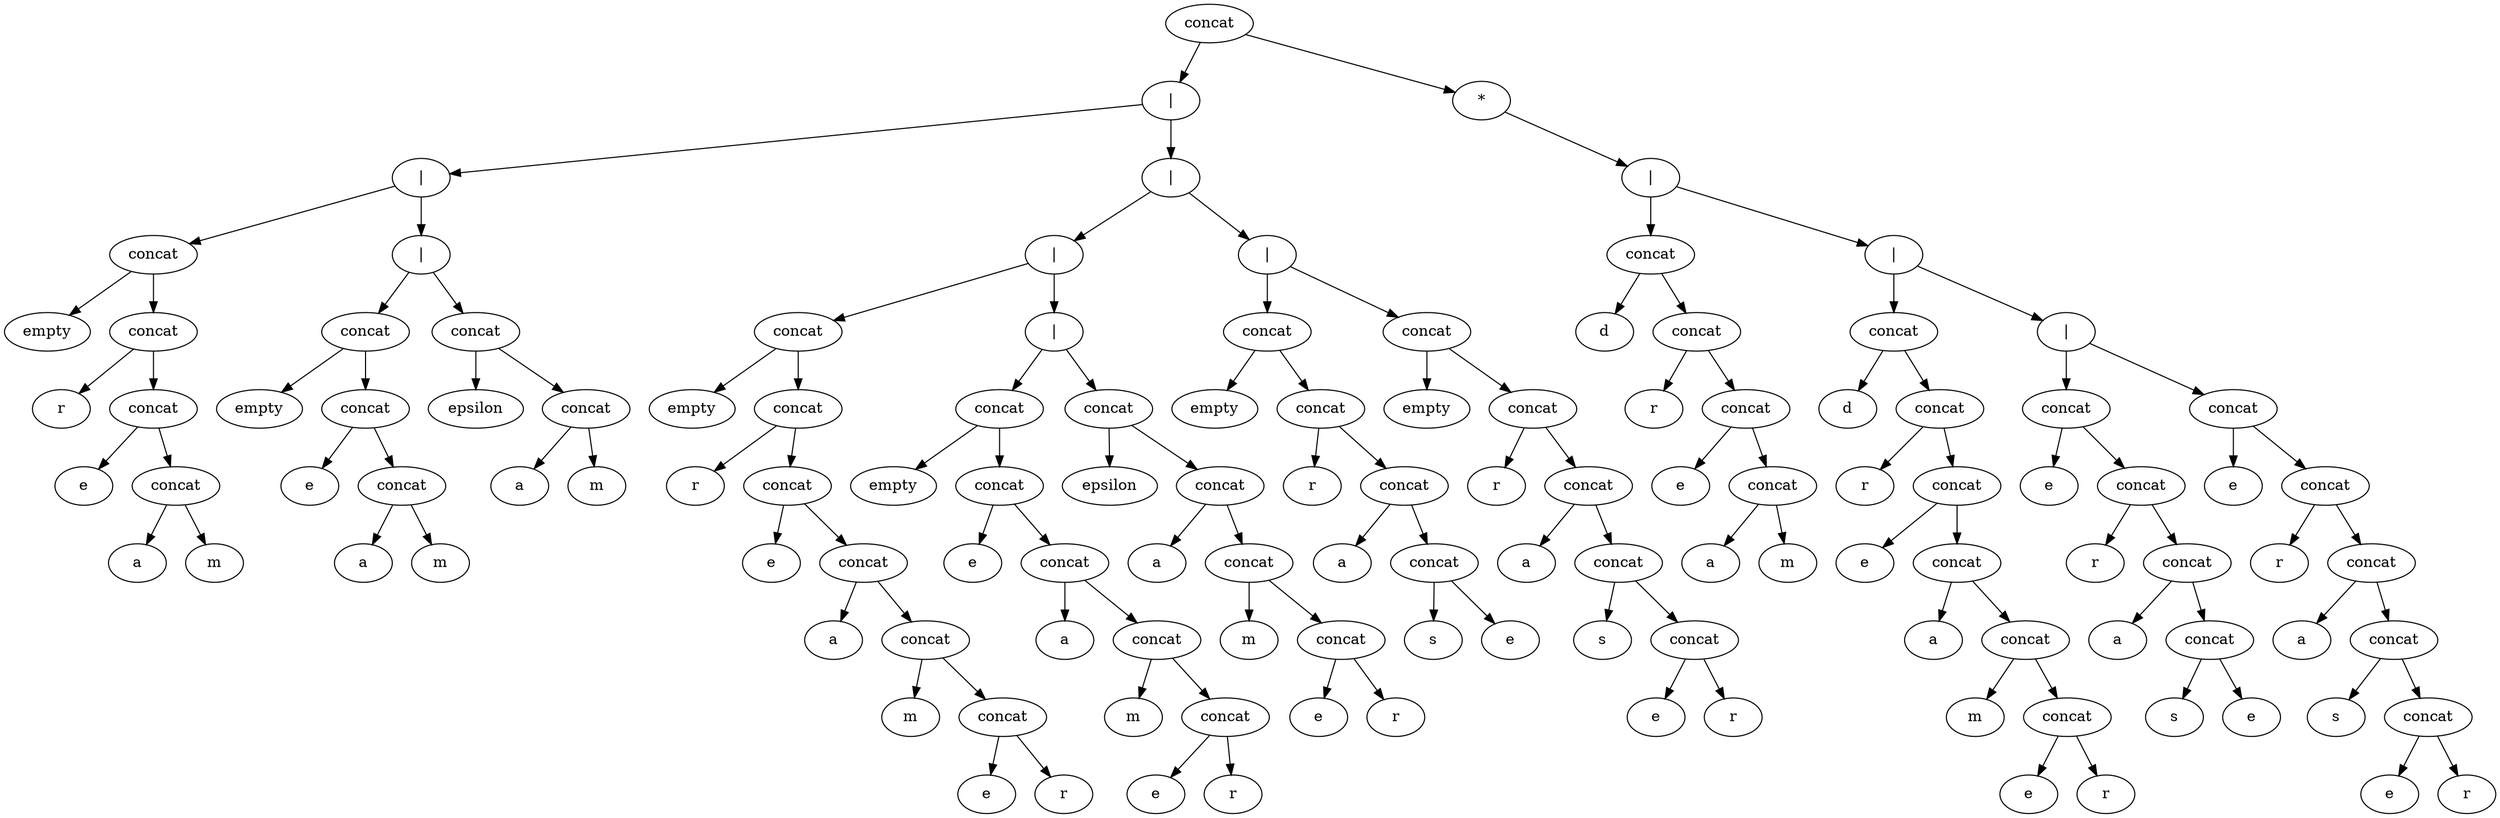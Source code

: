 digraph G {
  drrhkdqrhkboppehgcbsdoxycspkom [label="concat"];
  drrhkdqrhkboppehgcbsdoxycspkom -> wxwinplxambrmwbkojqcdjvcmhatyj;
  wxwinplxambrmwbkojqcdjvcmhatyj [label="|"];
  wxwinplxambrmwbkojqcdjvcmhatyj -> zdytcevuimbjomlwlkezdueekyxaqw;
  zdytcevuimbjomlwlkezdueekyxaqw [label="|"];
  zdytcevuimbjomlwlkezdueekyxaqw -> tvndvzqbepmzrkgghnsdsvarbfooue;
  tvndvzqbepmzrkgghnsdsvarbfooue [label="concat"];
  tvndvzqbepmzrkgghnsdsvarbfooue -> frwrnzavnymicbhsahkarrwvvhrqtr;
  frwrnzavnymicbhsahkarrwvvhrqtr [label="empty"];
  tvndvzqbepmzrkgghnsdsvarbfooue -> xulvcngurqgeimfibyamxjbavrqsnb;
  xulvcngurqgeimfibyamxjbavrqsnb [label="concat"];
  xulvcngurqgeimfibyamxjbavrqsnb -> qszaazjhandiguurzausrrpzuyjhlk;
  qszaazjhandiguurzausrrpzuyjhlk [label="r"];
  xulvcngurqgeimfibyamxjbavrqsnb -> mumfrznxdsprnfgirrqhznjmpjqdxt;
  mumfrznxdsprnfgirrqhznjmpjqdxt [label="concat"];
  mumfrznxdsprnfgirrqhznjmpjqdxt -> rabvqqgpoalqvwpjeyzmaqnxtguqad;
  rabvqqgpoalqvwpjeyzmaqnxtguqad [label="e"];
  mumfrznxdsprnfgirrqhznjmpjqdxt -> wrukjffvugtkrrbnzposnjecaghbtf;
  wrukjffvugtkrrbnzposnjecaghbtf [label="concat"];
  wrukjffvugtkrrbnzposnjecaghbtf -> prbulthrzokcfyshgmdnmffneyvwvu;
  prbulthrzokcfyshgmdnmffneyvwvu [label="a"];
  wrukjffvugtkrrbnzposnjecaghbtf -> goigxqtaaszgtjwoohybhqthbkpavd;
  goigxqtaaszgtjwoohybhqthbkpavd [label="m"];
  zdytcevuimbjomlwlkezdueekyxaqw -> xzvowuxluwvgxxjvkxyxqmronuegze;
  xzvowuxluwvgxxjvkxyxqmronuegze [label="|"];
  xzvowuxluwvgxxjvkxyxqmronuegze -> dqjugpfufuyqkuxfutsuvklaywcudh;
  dqjugpfufuyqkuxfutsuvklaywcudh [label="concat"];
  dqjugpfufuyqkuxfutsuvklaywcudh -> kiafxkrcqfmzxfuukywdnrzcfhnget;
  kiafxkrcqfmzxfuukywdnrzcfhnget [label="empty"];
  dqjugpfufuyqkuxfutsuvklaywcudh -> fajyvhndxoxsofbqtvvhodpipfapav;
  fajyvhndxoxsofbqtvvhodpipfapav [label="concat"];
  fajyvhndxoxsofbqtvvhodpipfapav -> vhvgcpstukjfioanxftcjikqgkinjw;
  vhvgcpstukjfioanxftcjikqgkinjw [label="e"];
  fajyvhndxoxsofbqtvvhodpipfapav -> qfaumtzacnfmvjksmxtvpeikcyusfc;
  qfaumtzacnfmvjksmxtvpeikcyusfc [label="concat"];
  qfaumtzacnfmvjksmxtvpeikcyusfc -> clreqvvijzmmfuzfbimmnctfiioejj;
  clreqvvijzmmfuzfbimmnctfiioejj [label="a"];
  qfaumtzacnfmvjksmxtvpeikcyusfc -> jpmfldscwmgabmkujdfalzhdzmsvln;
  jpmfldscwmgabmkujdfalzhdzmsvln [label="m"];
  xzvowuxluwvgxxjvkxyxqmronuegze -> zgtzkodqeltyczrkdaufcafwrjlgjq;
  zgtzkodqeltyczrkdaufcafwrjlgjq [label="concat"];
  zgtzkodqeltyczrkdaufcafwrjlgjq -> jijgcioyquwaakvebpqlbwjedahtow;
  jijgcioyquwaakvebpqlbwjedahtow [label="epsilon"];
  zgtzkodqeltyczrkdaufcafwrjlgjq -> ihibkhnyfqjmvjvshjnvjkobzosjic;
  ihibkhnyfqjmvjvshjnvjkobzosjic [label="concat"];
  ihibkhnyfqjmvjvshjnvjkobzosjic -> iixczflzvmyhneiglmfswngberpetg;
  iixczflzvmyhneiglmfswngberpetg [label="a"];
  ihibkhnyfqjmvjvshjnvjkobzosjic -> hlzjxymmephxcdtlhtxhgsshrmujpq;
  hlzjxymmephxcdtlhtxhgsshrmujpq [label="m"];
  wxwinplxambrmwbkojqcdjvcmhatyj -> rgjiybcpxgmjxzecmiufblrroktalz;
  rgjiybcpxgmjxzecmiufblrroktalz [label="|"];
  rgjiybcpxgmjxzecmiufblrroktalz -> ibkzyflbvqdzntkrpncmiocgqbcycw;
  ibkzyflbvqdzntkrpncmiocgqbcycw [label="|"];
  ibkzyflbvqdzntkrpncmiocgqbcycw -> ykrdaiaczvypwhazvrqxchytckriae;
  ykrdaiaczvypwhazvrqxchytckriae [label="concat"];
  ykrdaiaczvypwhazvrqxchytckriae -> mfpgyebtrpcrvbkwzfccqymsqojkrx;
  mfpgyebtrpcrvbkwzfccqymsqojkrx [label="empty"];
  ykrdaiaczvypwhazvrqxchytckriae -> ngyqboonyvvfkuokupwnpvzatjypsc;
  ngyqboonyvvfkuokupwnpvzatjypsc [label="concat"];
  ngyqboonyvvfkuokupwnpvzatjypsc -> jatfhzxntggmtoiktufucgivdysceo;
  jatfhzxntggmtoiktufucgivdysceo [label="r"];
  ngyqboonyvvfkuokupwnpvzatjypsc -> knnqkqebbrkdexvknkndemzuhjgnqu;
  knnqkqebbrkdexvknkndemzuhjgnqu [label="concat"];
  knnqkqebbrkdexvknkndemzuhjgnqu -> wvxgfucfjvzjkzowqknslxjjpecgjx;
  wvxgfucfjvzjkzowqknslxjjpecgjx [label="e"];
  knnqkqebbrkdexvknkndemzuhjgnqu -> xtawmkfoibqnxzahwzkssqapwlgvzr;
  xtawmkfoibqnxzahwzkssqapwlgvzr [label="concat"];
  xtawmkfoibqnxzahwzkssqapwlgvzr -> mywuohdpcucqqazojeogtexqsgelbc;
  mywuohdpcucqqazojeogtexqsgelbc [label="a"];
  xtawmkfoibqnxzahwzkssqapwlgvzr -> rgtkoiiywuoeaqjvevdnizkiubbdzu;
  rgtkoiiywuoeaqjvevdnizkiubbdzu [label="concat"];
  rgtkoiiywuoeaqjvevdnizkiubbdzu -> gdkmmimipuvhtdhdeexanhonulyzbk;
  gdkmmimipuvhtdhdeexanhonulyzbk [label="m"];
  rgtkoiiywuoeaqjvevdnizkiubbdzu -> rbnawbbawvuuwwqoxnafnrclcqfoni;
  rbnawbbawvuuwwqoxnafnrclcqfoni [label="concat"];
  rbnawbbawvuuwwqoxnafnrclcqfoni -> mamvyhbkwdsackoikdetcgcfxcnebx;
  mamvyhbkwdsackoikdetcgcfxcnebx [label="e"];
  rbnawbbawvuuwwqoxnafnrclcqfoni -> fmqyvfsmoybtyriaducgixdixrbweu;
  fmqyvfsmoybtyriaducgixdixrbweu [label="r"];
  ibkzyflbvqdzntkrpncmiocgqbcycw -> gxfzxbtvitskiadyxqjleencvqbuop;
  gxfzxbtvitskiadyxqjleencvqbuop [label="|"];
  gxfzxbtvitskiadyxqjleencvqbuop -> kklvkpmngffwbyywcgvuxkwngrsuuo;
  kklvkpmngffwbyywcgvuxkwngrsuuo [label="concat"];
  kklvkpmngffwbyywcgvuxkwngrsuuo -> rzgampazjoeutoviiedjcsjiuygcuz;
  rzgampazjoeutoviiedjcsjiuygcuz [label="empty"];
  kklvkpmngffwbyywcgvuxkwngrsuuo -> hbcjqoknngzngrluxucfdocibkifdj;
  hbcjqoknngzngrluxucfdocibkifdj [label="concat"];
  hbcjqoknngzngrluxucfdocibkifdj -> psblndpvkrbainjhwqylwcluiojysl;
  psblndpvkrbainjhwqylwcluiojysl [label="e"];
  hbcjqoknngzngrluxucfdocibkifdj -> lblcypnisorbjefeibeoebnymwrbwz;
  lblcypnisorbjefeibeoebnymwrbwz [label="concat"];
  lblcypnisorbjefeibeoebnymwrbwz -> lxdusatbtiqnzwfsqesbscrscuzwag;
  lxdusatbtiqnzwfsqesbscrscuzwag [label="a"];
  lblcypnisorbjefeibeoebnymwrbwz -> zgixmbpnuvhzksacfeoooxwpzaysag;
  zgixmbpnuvhzksacfeoooxwpzaysag [label="concat"];
  zgixmbpnuvhzksacfeoooxwpzaysag -> hjvxgiozczvsgzicswgexfmislcgmt;
  hjvxgiozczvsgzicswgexfmislcgmt [label="m"];
  zgixmbpnuvhzksacfeoooxwpzaysag -> xylapgysxcdpcvaukmeegxlplwyulz;
  xylapgysxcdpcvaukmeegxlplwyulz [label="concat"];
  xylapgysxcdpcvaukmeegxlplwyulz -> zmsxtklrqhpyynifsbbnrxmmparfnx;
  zmsxtklrqhpyynifsbbnrxmmparfnx [label="e"];
  xylapgysxcdpcvaukmeegxlplwyulz -> ussuhgcygmwvdqabdexzpievyuqthp;
  ussuhgcygmwvdqabdexzpievyuqthp [label="r"];
  gxfzxbtvitskiadyxqjleencvqbuop -> oipywfgqgpmoxwtzaqylrwryuuvycx;
  oipywfgqgpmoxwtzaqylrwryuuvycx [label="concat"];
  oipywfgqgpmoxwtzaqylrwryuuvycx -> vuvtdjqsqzevpspkpsxwxmlsmsakfk;
  vuvtdjqsqzevpspkpsxwxmlsmsakfk [label="epsilon"];
  oipywfgqgpmoxwtzaqylrwryuuvycx -> cqgkpbauvxrqmzvrzsjsfyrfylngtd;
  cqgkpbauvxrqmzvrzsjsfyrfylngtd [label="concat"];
  cqgkpbauvxrqmzvrzsjsfyrfylngtd -> xmysclawdalydkgiccfbrediytgzud;
  xmysclawdalydkgiccfbrediytgzud [label="a"];
  cqgkpbauvxrqmzvrzsjsfyrfylngtd -> nghxhcwfyvzqgaxdvscoxiaopyaaem;
  nghxhcwfyvzqgaxdvscoxiaopyaaem [label="concat"];
  nghxhcwfyvzqgaxdvscoxiaopyaaem -> jpxypmxlmqhpxbwueecpfcuugnougc;
  jpxypmxlmqhpxbwueecpfcuugnougc [label="m"];
  nghxhcwfyvzqgaxdvscoxiaopyaaem -> hfssdjvgnmjiqhnttspdaeojdoeusn;
  hfssdjvgnmjiqhnttspdaeojdoeusn [label="concat"];
  hfssdjvgnmjiqhnttspdaeojdoeusn -> msujgliievmcxoebglhqkkoazwpuih;
  msujgliievmcxoebglhqkkoazwpuih [label="e"];
  hfssdjvgnmjiqhnttspdaeojdoeusn -> xnsuggugbxsyxlqawetqsxzpmhhewv;
  xnsuggugbxsyxlqawetqsxzpmhhewv [label="r"];
  rgjiybcpxgmjxzecmiufblrroktalz -> qnrqjnntapzngxxsrrluivoymtbdkm;
  qnrqjnntapzngxxsrrluivoymtbdkm [label="|"];
  qnrqjnntapzngxxsrrluivoymtbdkm -> ujkosusdelttniljrosfvpaheavdtd;
  ujkosusdelttniljrosfvpaheavdtd [label="concat"];
  ujkosusdelttniljrosfvpaheavdtd -> nbcgdgfjumyiwfaydkixsbyhbatbqg;
  nbcgdgfjumyiwfaydkixsbyhbatbqg [label="empty"];
  ujkosusdelttniljrosfvpaheavdtd -> ephtziznjnujdtdohlqqdkwueksaeu;
  ephtziznjnujdtdohlqqdkwueksaeu [label="concat"];
  ephtziznjnujdtdohlqqdkwueksaeu -> bhckdlzznqnmlsienmntmwmsdbrebn;
  bhckdlzznqnmlsienmntmwmsdbrebn [label="r"];
  ephtziznjnujdtdohlqqdkwueksaeu -> emvhkuversfrezjznggibdqyhixmth;
  emvhkuversfrezjznggibdqyhixmth [label="concat"];
  emvhkuversfrezjznggibdqyhixmth -> zleuiogqqeevzsrvcksnadlwmqpxhi;
  zleuiogqqeevzsrvcksnadlwmqpxhi [label="a"];
  emvhkuversfrezjznggibdqyhixmth -> gybqobaemcuwuxpoohknkwewrdnokg;
  gybqobaemcuwuxpoohknkwewrdnokg [label="concat"];
  gybqobaemcuwuxpoohknkwewrdnokg -> tsprejqtbpmfcbjqnioupmfneeuhpm;
  tsprejqtbpmfcbjqnioupmfneeuhpm [label="s"];
  gybqobaemcuwuxpoohknkwewrdnokg -> kokenhuxyfpreiveuwfwtcgvbmyktb;
  kokenhuxyfpreiveuwfwtcgvbmyktb [label="e"];
  qnrqjnntapzngxxsrrluivoymtbdkm -> pqboiukpcezjjzuukeiwavvguihgid;
  pqboiukpcezjjzuukeiwavvguihgid [label="concat"];
  pqboiukpcezjjzuukeiwavvguihgid -> qsxrzdpbujzapppxwfwriaeqxcsyjq;
  qsxrzdpbujzapppxwfwriaeqxcsyjq [label="empty"];
  pqboiukpcezjjzuukeiwavvguihgid -> roiwvlfxmrqbwyrxlpkpaavmlyqxyg;
  roiwvlfxmrqbwyrxlpkpaavmlyqxyg [label="concat"];
  roiwvlfxmrqbwyrxlpkpaavmlyqxyg -> qrbalcbeeinuhmfajhuxeoxffqtvhs;
  qrbalcbeeinuhmfajhuxeoxffqtvhs [label="r"];
  roiwvlfxmrqbwyrxlpkpaavmlyqxyg -> iydkuptcyjabmrvqyumkuzxgfkdymz;
  iydkuptcyjabmrvqyumkuzxgfkdymz [label="concat"];
  iydkuptcyjabmrvqyumkuzxgfkdymz -> fpktrbaqamowrrkpsakpmcultihszu;
  fpktrbaqamowrrkpsakpmcultihszu [label="a"];
  iydkuptcyjabmrvqyumkuzxgfkdymz -> mlkzriqwwahqncwhzptdtkpxpxyzbo;
  mlkzriqwwahqncwhzptdtkpxpxyzbo [label="concat"];
  mlkzriqwwahqncwhzptdtkpxpxyzbo -> aoqpufqjmrgunvjghkamffznrvtgxp;
  aoqpufqjmrgunvjghkamffznrvtgxp [label="s"];
  mlkzriqwwahqncwhzptdtkpxpxyzbo -> zipehkhiayplscnhidcgvzxgkjvkfk;
  zipehkhiayplscnhidcgvzxgkjvkfk [label="concat"];
  zipehkhiayplscnhidcgvzxgkjvkfk -> bsobbbqumaedavvulzcagzwncybsqf;
  bsobbbqumaedavvulzcagzwncybsqf [label="e"];
  zipehkhiayplscnhidcgvzxgkjvkfk -> uoboopvxtynrkvotxximduxadvcpmb;
  uoboopvxtynrkvotxximduxadvcpmb [label="r"];
  drrhkdqrhkboppehgcbsdoxycspkom -> ahstunjcsjtvrwreqtynzurvdptojt;
  ahstunjcsjtvrwreqtynzurvdptojt [label="*"];
  ahstunjcsjtvrwreqtynzurvdptojt -> lvuvjdfymuxbuhullbikmwjzwnmnan;
  lvuvjdfymuxbuhullbikmwjzwnmnan [label="|"];
  lvuvjdfymuxbuhullbikmwjzwnmnan -> ciddcvrgonknvjnnmhqiihzffmmclr;
  ciddcvrgonknvjnnmhqiihzffmmclr [label="concat"];
  ciddcvrgonknvjnnmhqiihzffmmclr -> lxokwitlbhjbxqxcfmgzqwtqozoivx;
  lxokwitlbhjbxqxcfmgzqwtqozoivx [label="d"];
  ciddcvrgonknvjnnmhqiihzffmmclr -> dnzvwyvbanzxotboagptuqzhjbhdcq;
  dnzvwyvbanzxotboagptuqzhjbhdcq [label="concat"];
  dnzvwyvbanzxotboagptuqzhjbhdcq -> eqbwiivkrzhgkswnrraymrubtxzzmq;
  eqbwiivkrzhgkswnrraymrubtxzzmq [label="r"];
  dnzvwyvbanzxotboagptuqzhjbhdcq -> udvwfvqtaoudgpdbjiatyqallirwmj;
  udvwfvqtaoudgpdbjiatyqallirwmj [label="concat"];
  udvwfvqtaoudgpdbjiatyqallirwmj -> akaqiivsbxgcnobubwndbuidqytwuc;
  akaqiivsbxgcnobubwndbuidqytwuc [label="e"];
  udvwfvqtaoudgpdbjiatyqallirwmj -> zfjllharldovseqlehokpjbuboynee;
  zfjllharldovseqlehokpjbuboynee [label="concat"];
  zfjllharldovseqlehokpjbuboynee -> mtpppvnplnbeeybouyemlvfvsbqhtj;
  mtpppvnplnbeeybouyemlvfvsbqhtj [label="a"];
  zfjllharldovseqlehokpjbuboynee -> ycojhynnrfqpadkjhdyqsozkadbtvj;
  ycojhynnrfqpadkjhdyqsozkadbtvj [label="m"];
  lvuvjdfymuxbuhullbikmwjzwnmnan -> pmprelqzausbnlohvymyuohnwwltnc;
  pmprelqzausbnlohvymyuohnwwltnc [label="|"];
  pmprelqzausbnlohvymyuohnwwltnc -> xpnqkjswlnmibwzbeinhnbncqmsfdf;
  xpnqkjswlnmibwzbeinhnbncqmsfdf [label="concat"];
  xpnqkjswlnmibwzbeinhnbncqmsfdf -> shlzzgwviuyrfqyhpuczqtylccpxyu;
  shlzzgwviuyrfqyhpuczqtylccpxyu [label="d"];
  xpnqkjswlnmibwzbeinhnbncqmsfdf -> hdjtwdltoplmojwxoeluoolgdmneln;
  hdjtwdltoplmojwxoeluoolgdmneln [label="concat"];
  hdjtwdltoplmojwxoeluoolgdmneln -> oxkqptofrnyxzyjgekrnnqvjuztqsg;
  oxkqptofrnyxzyjgekrnnqvjuztqsg [label="r"];
  hdjtwdltoplmojwxoeluoolgdmneln -> xxszgzjqoahruwucmllwmkwcypqupw;
  xxszgzjqoahruwucmllwmkwcypqupw [label="concat"];
  xxszgzjqoahruwucmllwmkwcypqupw -> vkwqooeyewqlxvfyydebtnvrvwoddt;
  vkwqooeyewqlxvfyydebtnvrvwoddt [label="e"];
  xxszgzjqoahruwucmllwmkwcypqupw -> zzxbpiaavpdnaracszdyyldxulcxao;
  zzxbpiaavpdnaracszdyyldxulcxao [label="concat"];
  zzxbpiaavpdnaracszdyyldxulcxao -> ptvcmperlsjdhsfsqfpxcqoohtfqqb;
  ptvcmperlsjdhsfsqfpxcqoohtfqqb [label="a"];
  zzxbpiaavpdnaracszdyyldxulcxao -> qycsskathgomesdrquhpcohitpmsmx;
  qycsskathgomesdrquhpcohitpmsmx [label="concat"];
  qycsskathgomesdrquhpcohitpmsmx -> ukblkezdjqvjoweshjokntmskrlquc;
  ukblkezdjqvjoweshjokntmskrlquc [label="m"];
  qycsskathgomesdrquhpcohitpmsmx -> vrbuzkweglhgohjccfbdiwlukawooq;
  vrbuzkweglhgohjccfbdiwlukawooq [label="concat"];
  vrbuzkweglhgohjccfbdiwlukawooq -> pxpgxpbabdrgiyafcsnvpyagzqzomr;
  pxpgxpbabdrgiyafcsnvpyagzqzomr [label="e"];
  vrbuzkweglhgohjccfbdiwlukawooq -> qmzdhirbdtvspiqzfwmjjgfjmkovlq;
  qmzdhirbdtvspiqzfwmjjgfjmkovlq [label="r"];
  pmprelqzausbnlohvymyuohnwwltnc -> ovufhmfrrznmyzeppqrxybuopsmgqi;
  ovufhmfrrznmyzeppqrxybuopsmgqi [label="|"];
  ovufhmfrrznmyzeppqrxybuopsmgqi -> iiiqjgwwzynylybsapwicjbudcmgih;
  iiiqjgwwzynylybsapwicjbudcmgih [label="concat"];
  iiiqjgwwzynylybsapwicjbudcmgih -> xjkxwtusjulabbbjhwnqbnskiaphsf;
  xjkxwtusjulabbbjhwnqbnskiaphsf [label="e"];
  iiiqjgwwzynylybsapwicjbudcmgih -> zuntrcesawranlfhfypgkqwltuzhfx;
  zuntrcesawranlfhfypgkqwltuzhfx [label="concat"];
  zuntrcesawranlfhfypgkqwltuzhfx -> mvorpznctkyvftzisudughslsghjgh;
  mvorpznctkyvftzisudughslsghjgh [label="r"];
  zuntrcesawranlfhfypgkqwltuzhfx -> ulbncubwgxckbjcyorhfldcjojtfec;
  ulbncubwgxckbjcyorhfldcjojtfec [label="concat"];
  ulbncubwgxckbjcyorhfldcjojtfec -> yokcmhsxhukjhyzrivzflewahjyyoa;
  yokcmhsxhukjhyzrivzflewahjyyoa [label="a"];
  ulbncubwgxckbjcyorhfldcjojtfec -> ldukfyfhgxwumfnchgaxfcowhgcgcs;
  ldukfyfhgxwumfnchgaxfcowhgcgcs [label="concat"];
  ldukfyfhgxwumfnchgaxfcowhgcgcs -> ldfcjmwvrircczabgeolxlpviyqvui;
  ldfcjmwvrircczabgeolxlpviyqvui [label="s"];
  ldukfyfhgxwumfnchgaxfcowhgcgcs -> ryqskfyzthbltudognxemkztnmcjoe;
  ryqskfyzthbltudognxemkztnmcjoe [label="e"];
  ovufhmfrrznmyzeppqrxybuopsmgqi -> wwwwgwctelqhxmxcqejwkefgptyydu;
  wwwwgwctelqhxmxcqejwkefgptyydu [label="concat"];
  wwwwgwctelqhxmxcqejwkefgptyydu -> wlnaeriipobiecqflcizfpgxktrjsw;
  wlnaeriipobiecqflcizfpgxktrjsw [label="e"];
  wwwwgwctelqhxmxcqejwkefgptyydu -> qkpkoiaokcamkzizfsfntfrgnjjcbl;
  qkpkoiaokcamkzizfsfntfrgnjjcbl [label="concat"];
  qkpkoiaokcamkzizfsfntfrgnjjcbl -> fbemgqcbjiyadckafmkatiibybakge;
  fbemgqcbjiyadckafmkatiibybakge [label="r"];
  qkpkoiaokcamkzizfsfntfrgnjjcbl -> vbhlmruvpgztydukwuoiffpozvjoer;
  vbhlmruvpgztydukwuoiffpozvjoer [label="concat"];
  vbhlmruvpgztydukwuoiffpozvjoer -> lynmyfapvmnzzqbfllltoemrvkltia;
  lynmyfapvmnzzqbfllltoemrvkltia [label="a"];
  vbhlmruvpgztydukwuoiffpozvjoer -> dufpvqgelqnyyrbiglfvhnvkksebus;
  dufpvqgelqnyyrbiglfvhnvkksebus [label="concat"];
  dufpvqgelqnyyrbiglfvhnvkksebus -> whjsphrimnedtddgpxhxcsuevijvdv;
  whjsphrimnedtddgpxhxcsuevijvdv [label="s"];
  dufpvqgelqnyyrbiglfvhnvkksebus -> wzrpapojwxewdfzaxjfwzilkemfzes;
  wzrpapojwxewdfzaxjfwzilkemfzes [label="concat"];
  wzrpapojwxewdfzaxjfwzilkemfzes -> unwkzwbtlunpcdiycpnyyaaoajuxxj;
  unwkzwbtlunpcdiycpnyyaaoajuxxj [label="e"];
  wzrpapojwxewdfzaxjfwzilkemfzes -> mnyaicjspcmjxfjzbydljrqpiqkjhu;
  mnyaicjspcmjxfjzbydljrqpiqkjhu [label="r"];
}
